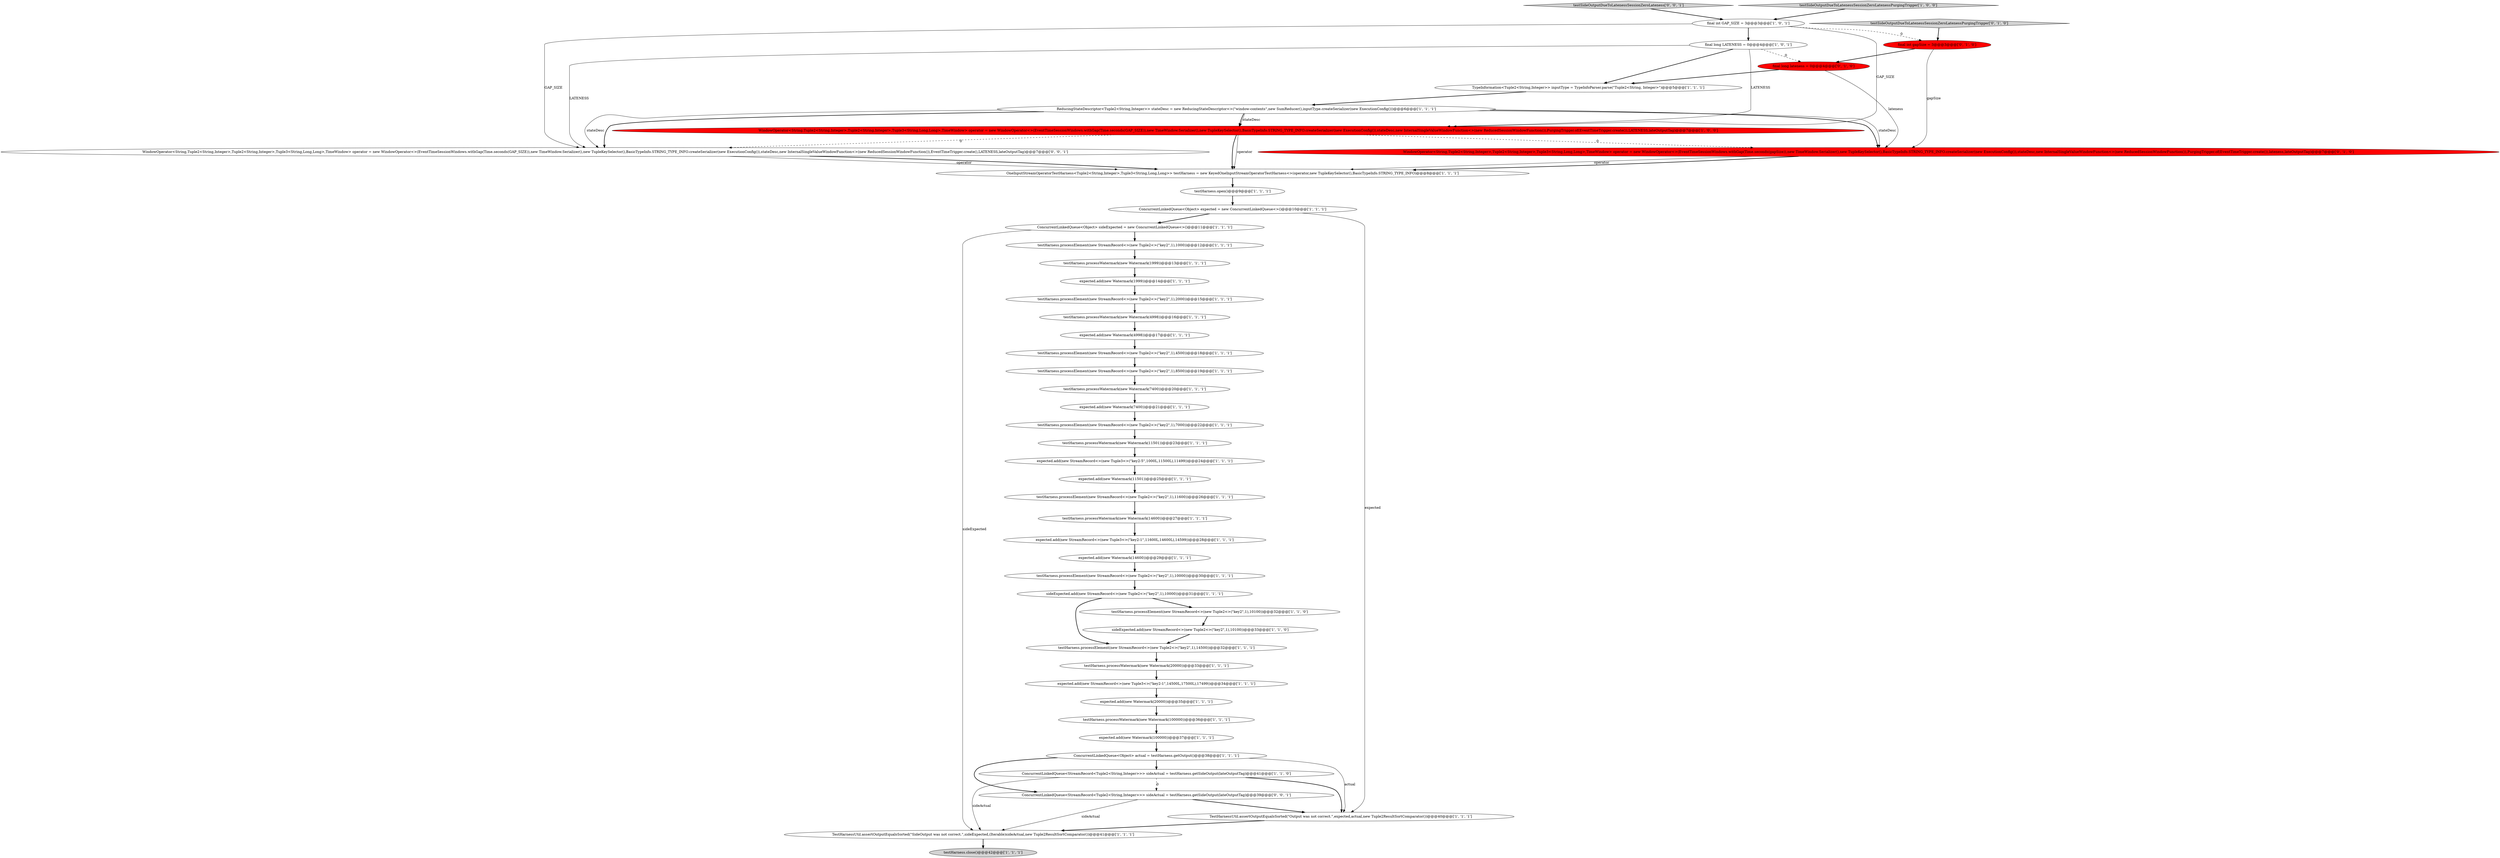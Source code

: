 digraph {
27 [style = filled, label = "testHarness.processElement(new StreamRecord<>(new Tuple2<>(\"key2\",1),4500))@@@18@@@['1', '1', '1']", fillcolor = white, shape = ellipse image = "AAA0AAABBB1BBB"];
45 [style = filled, label = "testSideOutputDueToLatenessSessionZeroLatenessPurgingTrigger['0', '1', '0']", fillcolor = lightgray, shape = diamond image = "AAA0AAABBB2BBB"];
39 [style = filled, label = "testHarness.processElement(new StreamRecord<>(new Tuple2<>(\"key2\",1),8500))@@@19@@@['1', '1', '1']", fillcolor = white, shape = ellipse image = "AAA0AAABBB1BBB"];
47 [style = filled, label = "testSideOutputDueToLatenessSessionZeroLateness['0', '0', '1']", fillcolor = lightgray, shape = diamond image = "AAA0AAABBB3BBB"];
9 [style = filled, label = "ReducingStateDescriptor<Tuple2<String,Integer>> stateDesc = new ReducingStateDescriptor<>(\"window-contents\",new SumReducer(),inputType.createSerializer(new ExecutionConfig()))@@@6@@@['1', '1', '1']", fillcolor = white, shape = ellipse image = "AAA0AAABBB1BBB"];
8 [style = filled, label = "expected.add(new StreamRecord<>(new Tuple3<>(\"key2-1\",14500L,17500L),17499))@@@34@@@['1', '1', '1']", fillcolor = white, shape = ellipse image = "AAA0AAABBB1BBB"];
48 [style = filled, label = "WindowOperator<String,Tuple2<String,Integer>,Tuple2<String,Integer>,Tuple3<String,Long,Long>,TimeWindow> operator = new WindowOperator<>(EventTimeSessionWindows.withGap(Time.seconds(GAP_SIZE)),new TimeWindow.Serializer(),new TupleKeySelector(),BasicTypeInfo.STRING_TYPE_INFO.createSerializer(new ExecutionConfig()),stateDesc,new InternalSingleValueWindowFunction<>(new ReducedSessionWindowFunction()),EventTimeTrigger.create(),LATENESS,lateOutputTag)@@@7@@@['0', '0', '1']", fillcolor = white, shape = ellipse image = "AAA0AAABBB3BBB"];
15 [style = filled, label = "expected.add(new Watermark(14600))@@@29@@@['1', '1', '1']", fillcolor = white, shape = ellipse image = "AAA0AAABBB1BBB"];
37 [style = filled, label = "expected.add(new Watermark(1999))@@@14@@@['1', '1', '1']", fillcolor = white, shape = ellipse image = "AAA0AAABBB1BBB"];
6 [style = filled, label = "sideExpected.add(new StreamRecord<>(new Tuple2<>(\"key2\",1),10000))@@@31@@@['1', '1', '1']", fillcolor = white, shape = ellipse image = "AAA0AAABBB1BBB"];
38 [style = filled, label = "testHarness.open()@@@9@@@['1', '1', '1']", fillcolor = white, shape = ellipse image = "AAA0AAABBB1BBB"];
11 [style = filled, label = "testHarness.processWatermark(new Watermark(14600))@@@27@@@['1', '1', '1']", fillcolor = white, shape = ellipse image = "AAA0AAABBB1BBB"];
2 [style = filled, label = "testHarness.processElement(new StreamRecord<>(new Tuple2<>(\"key2\",1),10000))@@@30@@@['1', '1', '1']", fillcolor = white, shape = ellipse image = "AAA0AAABBB1BBB"];
1 [style = filled, label = "ConcurrentLinkedQueue<StreamRecord<Tuple2<String,Integer>>> sideActual = testHarness.getSideOutput(lateOutputTag)@@@41@@@['1', '1', '0']", fillcolor = white, shape = ellipse image = "AAA0AAABBB1BBB"];
7 [style = filled, label = "ConcurrentLinkedQueue<Object> actual = testHarness.getOutput()@@@38@@@['1', '1', '1']", fillcolor = white, shape = ellipse image = "AAA0AAABBB1BBB"];
43 [style = filled, label = "WindowOperator<String,Tuple2<String,Integer>,Tuple2<String,Integer>,Tuple3<String,Long,Long>,TimeWindow> operator = new WindowOperator<>(EventTimeSessionWindows.withGap(Time.seconds(gapSize)),new TimeWindow.Serializer(),new TupleKeySelector(),BasicTypeInfo.STRING_TYPE_INFO.createSerializer(new ExecutionConfig()),stateDesc,new InternalSingleValueWindowFunction<>(new ReducedSessionWindowFunction()),PurgingTrigger.of(EventTimeTrigger.create()),lateness,lateOutputTag)@@@7@@@['0', '1', '0']", fillcolor = red, shape = ellipse image = "AAA1AAABBB2BBB"];
30 [style = filled, label = "testSideOutputDueToLatenessSessionZeroLatenessPurgingTrigger['1', '0', '0']", fillcolor = lightgray, shape = diamond image = "AAA0AAABBB1BBB"];
26 [style = filled, label = "testHarness.processElement(new StreamRecord<>(new Tuple2<>(\"key2\",1),14500))@@@32@@@['1', '1', '1']", fillcolor = white, shape = ellipse image = "AAA0AAABBB1BBB"];
14 [style = filled, label = "ConcurrentLinkedQueue<Object> sideExpected = new ConcurrentLinkedQueue<>()@@@11@@@['1', '1', '1']", fillcolor = white, shape = ellipse image = "AAA0AAABBB1BBB"];
12 [style = filled, label = "testHarness.processWatermark(new Watermark(20000))@@@33@@@['1', '1', '1']", fillcolor = white, shape = ellipse image = "AAA0AAABBB1BBB"];
16 [style = filled, label = "WindowOperator<String,Tuple2<String,Integer>,Tuple2<String,Integer>,Tuple3<String,Long,Long>,TimeWindow> operator = new WindowOperator<>(EventTimeSessionWindows.withGap(Time.seconds(GAP_SIZE)),new TimeWindow.Serializer(),new TupleKeySelector(),BasicTypeInfo.STRING_TYPE_INFO.createSerializer(new ExecutionConfig()),stateDesc,new InternalSingleValueWindowFunction<>(new ReducedSessionWindowFunction()),PurgingTrigger.of(EventTimeTrigger.create()),LATENESS,lateOutputTag)@@@7@@@['1', '0', '0']", fillcolor = red, shape = ellipse image = "AAA1AAABBB1BBB"];
44 [style = filled, label = "final int gapSize = 3@@@3@@@['0', '1', '0']", fillcolor = red, shape = ellipse image = "AAA1AAABBB2BBB"];
41 [style = filled, label = "expected.add(new Watermark(11501))@@@25@@@['1', '1', '1']", fillcolor = white, shape = ellipse image = "AAA0AAABBB1BBB"];
49 [style = filled, label = "ConcurrentLinkedQueue<StreamRecord<Tuple2<String,Integer>>> sideActual = testHarness.getSideOutput(lateOutputTag)@@@39@@@['0', '0', '1']", fillcolor = white, shape = ellipse image = "AAA0AAABBB3BBB"];
13 [style = filled, label = "TestHarnessUtil.assertOutputEqualsSorted(\"Output was not correct.\",expected,actual,new Tuple2ResultSortComparator())@@@40@@@['1', '1', '1']", fillcolor = white, shape = ellipse image = "AAA0AAABBB1BBB"];
31 [style = filled, label = "testHarness.processElement(new StreamRecord<>(new Tuple2<>(\"key2\",1),1000))@@@12@@@['1', '1', '1']", fillcolor = white, shape = ellipse image = "AAA0AAABBB1BBB"];
34 [style = filled, label = "expected.add(new StreamRecord<>(new Tuple3<>(\"key2-5\",1000L,11500L),11499))@@@24@@@['1', '1', '1']", fillcolor = white, shape = ellipse image = "AAA0AAABBB1BBB"];
17 [style = filled, label = "sideExpected.add(new StreamRecord<>(new Tuple2<>(\"key2\",1),10100))@@@33@@@['1', '1', '0']", fillcolor = white, shape = ellipse image = "AAA0AAABBB1BBB"];
10 [style = filled, label = "testHarness.processElement(new StreamRecord<>(new Tuple2<>(\"key2\",1),2000))@@@15@@@['1', '1', '1']", fillcolor = white, shape = ellipse image = "AAA0AAABBB1BBB"];
23 [style = filled, label = "testHarness.processElement(new StreamRecord<>(new Tuple2<>(\"key2\",1),7000))@@@22@@@['1', '1', '1']", fillcolor = white, shape = ellipse image = "AAA0AAABBB1BBB"];
18 [style = filled, label = "TestHarnessUtil.assertOutputEqualsSorted(\"SideOutput was not correct.\",sideExpected,(Iterable)sideActual,new Tuple2ResultSortComparator())@@@41@@@['1', '1', '1']", fillcolor = white, shape = ellipse image = "AAA0AAABBB1BBB"];
35 [style = filled, label = "testHarness.processElement(new StreamRecord<>(new Tuple2<>(\"key2\",1),11600))@@@26@@@['1', '1', '1']", fillcolor = white, shape = ellipse image = "AAA0AAABBB1BBB"];
20 [style = filled, label = "expected.add(new StreamRecord<>(new Tuple3<>(\"key2-1\",11600L,14600L),14599))@@@28@@@['1', '1', '1']", fillcolor = white, shape = ellipse image = "AAA0AAABBB1BBB"];
46 [style = filled, label = "final long lateness = 0@@@4@@@['0', '1', '0']", fillcolor = red, shape = ellipse image = "AAA1AAABBB2BBB"];
4 [style = filled, label = "final long LATENESS = 0@@@4@@@['1', '0', '1']", fillcolor = white, shape = ellipse image = "AAA0AAABBB1BBB"];
22 [style = filled, label = "ConcurrentLinkedQueue<Object> expected = new ConcurrentLinkedQueue<>()@@@10@@@['1', '1', '1']", fillcolor = white, shape = ellipse image = "AAA0AAABBB1BBB"];
33 [style = filled, label = "testHarness.processWatermark(new Watermark(7400))@@@20@@@['1', '1', '1']", fillcolor = white, shape = ellipse image = "AAA0AAABBB1BBB"];
3 [style = filled, label = "TypeInformation<Tuple2<String,Integer>> inputType = TypeInfoParser.parse(\"Tuple2<String, Integer>\")@@@5@@@['1', '1', '1']", fillcolor = white, shape = ellipse image = "AAA0AAABBB1BBB"];
21 [style = filled, label = "testHarness.processWatermark(new Watermark(100000))@@@36@@@['1', '1', '1']", fillcolor = white, shape = ellipse image = "AAA0AAABBB1BBB"];
19 [style = filled, label = "OneInputStreamOperatorTestHarness<Tuple2<String,Integer>,Tuple3<String,Long,Long>> testHarness = new KeyedOneInputStreamOperatorTestHarness<>(operator,new TupleKeySelector(),BasicTypeInfo.STRING_TYPE_INFO)@@@8@@@['1', '1', '1']", fillcolor = white, shape = ellipse image = "AAA0AAABBB1BBB"];
32 [style = filled, label = "expected.add(new Watermark(7400))@@@21@@@['1', '1', '1']", fillcolor = white, shape = ellipse image = "AAA0AAABBB1BBB"];
29 [style = filled, label = "expected.add(new Watermark(20000))@@@35@@@['1', '1', '1']", fillcolor = white, shape = ellipse image = "AAA0AAABBB1BBB"];
0 [style = filled, label = "testHarness.processWatermark(new Watermark(1999))@@@13@@@['1', '1', '1']", fillcolor = white, shape = ellipse image = "AAA0AAABBB1BBB"];
5 [style = filled, label = "testHarness.processElement(new StreamRecord<>(new Tuple2<>(\"key2\",1),10100))@@@32@@@['1', '1', '0']", fillcolor = white, shape = ellipse image = "AAA0AAABBB1BBB"];
25 [style = filled, label = "final int GAP_SIZE = 3@@@3@@@['1', '0', '1']", fillcolor = white, shape = ellipse image = "AAA0AAABBB1BBB"];
40 [style = filled, label = "expected.add(new Watermark(4998))@@@17@@@['1', '1', '1']", fillcolor = white, shape = ellipse image = "AAA0AAABBB1BBB"];
36 [style = filled, label = "testHarness.processWatermark(new Watermark(4998))@@@16@@@['1', '1', '1']", fillcolor = white, shape = ellipse image = "AAA0AAABBB1BBB"];
28 [style = filled, label = "testHarness.processWatermark(new Watermark(11501))@@@23@@@['1', '1', '1']", fillcolor = white, shape = ellipse image = "AAA0AAABBB1BBB"];
42 [style = filled, label = "expected.add(new Watermark(100000))@@@37@@@['1', '1', '1']", fillcolor = white, shape = ellipse image = "AAA0AAABBB1BBB"];
24 [style = filled, label = "testHarness.close()@@@42@@@['1', '1', '1']", fillcolor = lightgray, shape = ellipse image = "AAA0AAABBB1BBB"];
11->20 [style = bold, label=""];
4->3 [style = bold, label=""];
46->43 [style = solid, label="lateness"];
15->2 [style = bold, label=""];
17->26 [style = bold, label=""];
36->40 [style = bold, label=""];
21->42 [style = bold, label=""];
32->23 [style = bold, label=""];
7->1 [style = bold, label=""];
18->24 [style = bold, label=""];
0->37 [style = bold, label=""];
6->26 [style = bold, label=""];
28->34 [style = bold, label=""];
7->13 [style = solid, label="actual"];
44->43 [style = solid, label="gapSize"];
37->10 [style = bold, label=""];
2->6 [style = bold, label=""];
31->0 [style = bold, label=""];
22->13 [style = solid, label="expected"];
25->16 [style = solid, label="GAP_SIZE"];
25->4 [style = bold, label=""];
43->19 [style = solid, label="operator"];
30->25 [style = bold, label=""];
9->48 [style = bold, label=""];
49->18 [style = solid, label="sideActual"];
48->19 [style = solid, label="operator"];
34->41 [style = bold, label=""];
4->46 [style = dashed, label="0"];
9->43 [style = bold, label=""];
16->19 [style = bold, label=""];
5->17 [style = bold, label=""];
7->49 [style = bold, label=""];
45->44 [style = bold, label=""];
1->13 [style = bold, label=""];
9->16 [style = solid, label="stateDesc"];
9->16 [style = bold, label=""];
29->21 [style = bold, label=""];
1->18 [style = solid, label="sideActual"];
39->33 [style = bold, label=""];
10->36 [style = bold, label=""];
9->48 [style = solid, label="stateDesc"];
43->19 [style = bold, label=""];
16->43 [style = dashed, label="0"];
23->28 [style = bold, label=""];
3->9 [style = bold, label=""];
44->46 [style = bold, label=""];
6->5 [style = bold, label=""];
27->39 [style = bold, label=""];
26->12 [style = bold, label=""];
16->19 [style = solid, label="operator"];
4->48 [style = solid, label="LATENESS"];
16->48 [style = dashed, label="0"];
47->25 [style = bold, label=""];
9->43 [style = solid, label="stateDesc"];
1->49 [style = dashed, label="0"];
40->27 [style = bold, label=""];
12->8 [style = bold, label=""];
49->13 [style = bold, label=""];
14->31 [style = bold, label=""];
48->19 [style = bold, label=""];
4->16 [style = solid, label="LATENESS"];
14->18 [style = solid, label="sideExpected"];
33->32 [style = bold, label=""];
42->7 [style = bold, label=""];
25->48 [style = solid, label="GAP_SIZE"];
38->22 [style = bold, label=""];
22->14 [style = bold, label=""];
19->38 [style = bold, label=""];
20->15 [style = bold, label=""];
8->29 [style = bold, label=""];
25->44 [style = dashed, label="0"];
13->18 [style = bold, label=""];
46->3 [style = bold, label=""];
35->11 [style = bold, label=""];
41->35 [style = bold, label=""];
}
